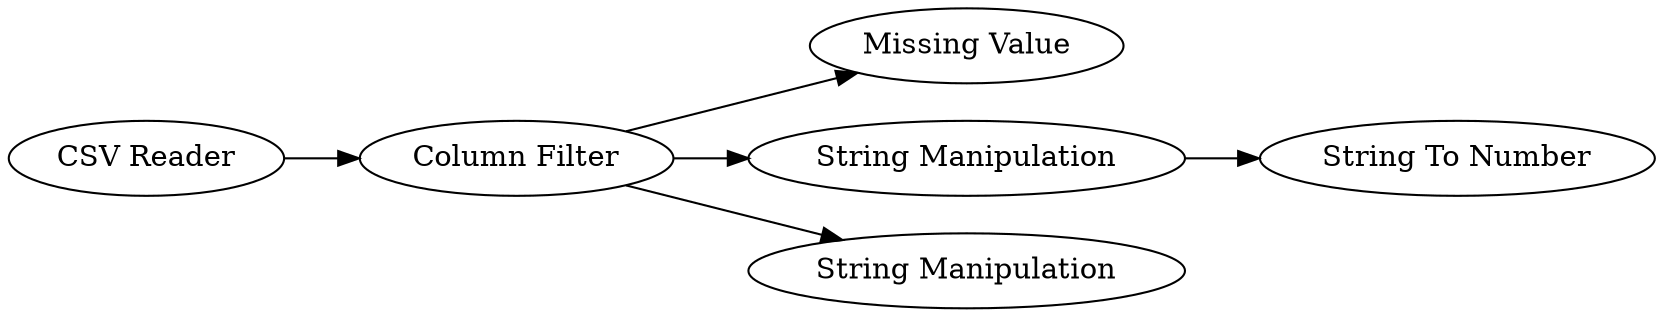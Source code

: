 digraph {
	1 [label="CSV Reader"]
	2 [label="Column Filter"]
	3 [label="String To Number"]
	4 [label="Missing Value"]
	6 [label="String Manipulation"]
	7 [label="String Manipulation"]
	1 -> 2
	2 -> 4
	2 -> 6
	2 -> 7
	6 -> 3
	rankdir=LR
}
